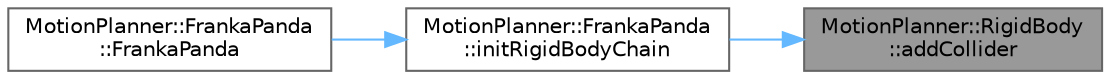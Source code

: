 digraph "MotionPlanner::RigidBody::addCollider"
{
 // LATEX_PDF_SIZE
  bgcolor="transparent";
  edge [fontname=Helvetica,fontsize=10,labelfontname=Helvetica,labelfontsize=10];
  node [fontname=Helvetica,fontsize=10,shape=box,height=0.2,width=0.4];
  rankdir="RL";
  Node1 [label="MotionPlanner::RigidBody\l::addCollider",height=0.2,width=0.4,color="gray40", fillcolor="grey60", style="filled", fontcolor="black",tooltip=" "];
  Node1 -> Node2 [dir="back",color="steelblue1",style="solid"];
  Node2 [label="MotionPlanner::FrankaPanda\l::initRigidBodyChain",height=0.2,width=0.4,color="grey40", fillcolor="white", style="filled",URL="$class_motion_planner_1_1_franka_panda.html#ad484e778a7dc5083378654a7c3762f79",tooltip=" "];
  Node2 -> Node3 [dir="back",color="steelblue1",style="solid"];
  Node3 [label="MotionPlanner::FrankaPanda\l::FrankaPanda",height=0.2,width=0.4,color="grey40", fillcolor="white", style="filled",URL="$class_motion_planner_1_1_franka_panda.html#abc2d8d43ffbe81ae1799c848575ace18",tooltip=" "];
}
